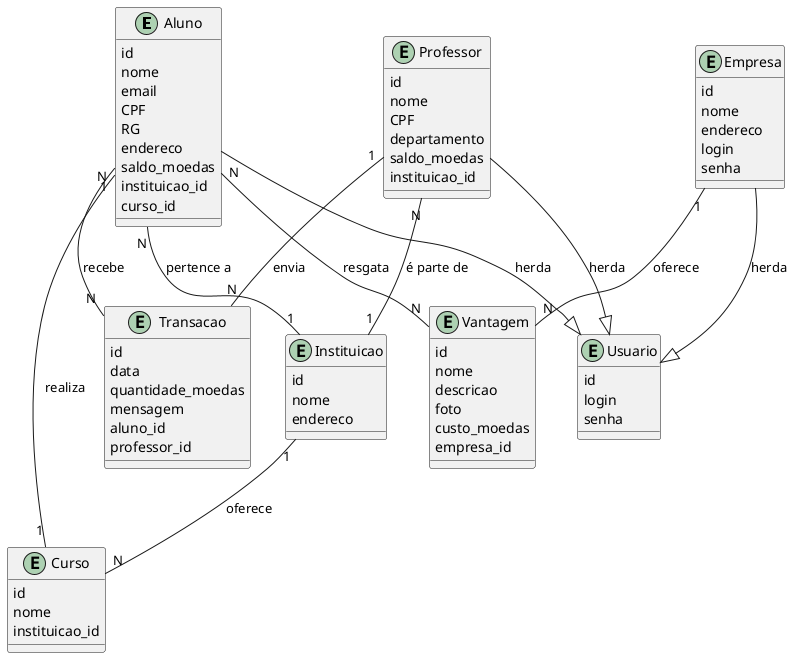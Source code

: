 @startuml
entity "Aluno" {
    id
    nome
    email
    CPF
    RG
    endereco
    saldo_moedas
    instituicao_id
    curso_id
}

entity "Professor" {
    id
    nome
    CPF
    departamento
    saldo_moedas
    instituicao_id
}

entity "Instituicao" {
    id
    nome
    endereco
}

entity "Curso" {
    id
    nome
    instituicao_id
}

entity "Vantagem" {
    id
    nome
    descricao
    foto
    custo_moedas
    empresa_id
}

entity "Empresa" {
    id
    nome
    endereco
    login
    senha
}

entity "Transacao" {
    id
    data
    quantidade_moedas
    mensagem
    aluno_id
    professor_id
}

entity "Usuario" {
    id
    login
    senha
}

Aluno --|> Usuario : "herda"
Professor --|> Usuario : "herda"
Empresa --|> Usuario : "herda"

Aluno "N" -- "1" Curso : "realiza"
Aluno "N" -- "1" Instituicao : "pertence a"
Professor "N" -- "1" Instituicao : "é parte de"
Professor "1" -- "N" Transacao : "envia"
Aluno "1" -- "N" Transacao : "recebe"
Aluno "N" -- "N" Vantagem : "resgata"
Empresa "1" -- "N" Vantagem : "oferece"
Instituicao "1" -- "N" Curso : "oferece"
@enduml
